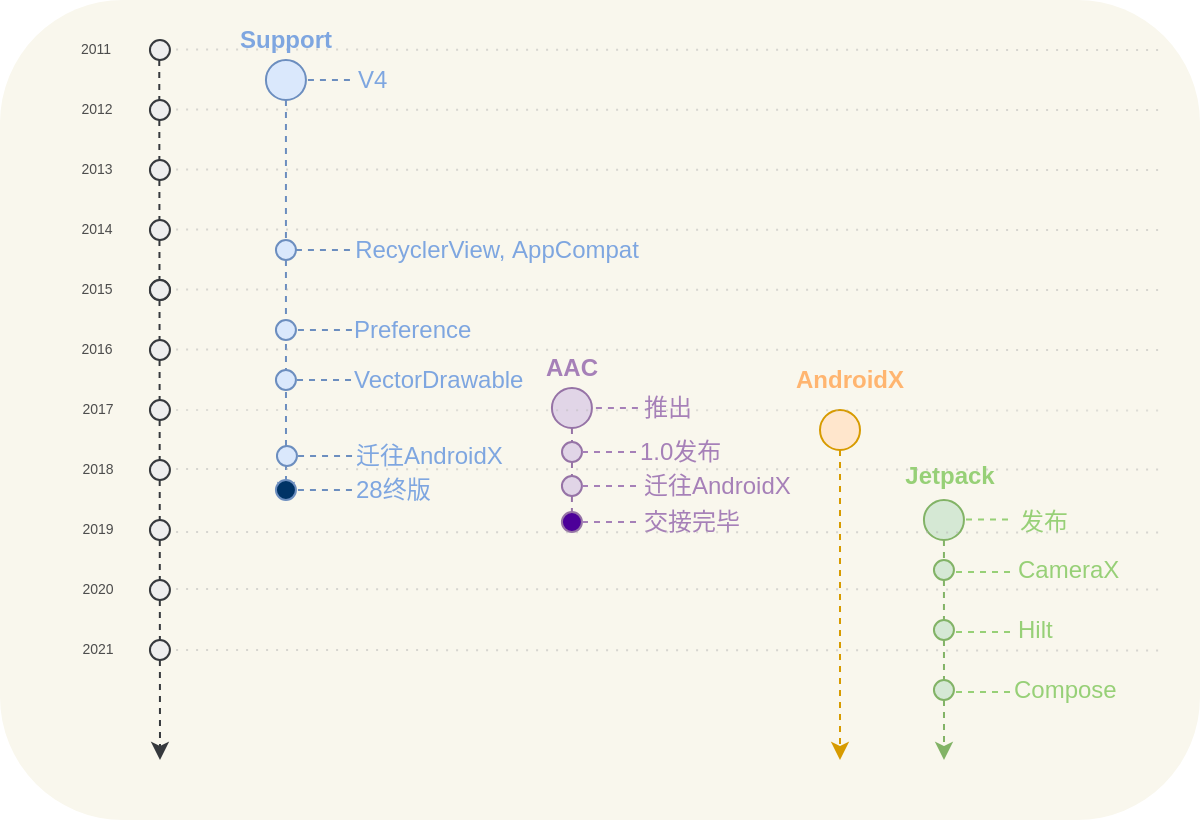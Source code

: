 <mxfile version="14.7.6" type="github">
  <diagram id="yPxyJZ8AM_hMuL3Unpa9" name="gitflow">
    <mxGraphModel dx="1107" dy="668" grid="1" gridSize="10" guides="1" tooltips="1" connect="1" arrows="1" fold="1" page="1" pageScale="1" pageWidth="850" pageHeight="1100" math="0" shadow="0">
      <root>
        <mxCell id="0" />
        <mxCell id="1" parent="0" />
        <mxCell id="y0g7jBeNHzvpbH9oNdjW-355" value="" style="rounded=1;whiteSpace=wrap;html=1;fontSize=7;fillColor=#f9f7ed;strokeColor=none;" vertex="1" parent="1">
          <mxGeometry x="140" y="380" width="600" height="410" as="geometry" />
        </mxCell>
        <mxCell id="y0g7jBeNHzvpbH9oNdjW-339" value="" style="endArrow=none;html=1;strokeWidth=1;fontSize=7;fontColor=#97D077;fillColor=#f5f5f5;strokeColor=#B3B3B3;dashed=1;dashPattern=1 4;opacity=50;" edge="1" parent="1">
          <mxGeometry width="50" height="50" relative="1" as="geometry">
            <mxPoint x="228.04" y="464.76" as="sourcePoint" />
            <mxPoint x="720" y="465" as="targetPoint" />
          </mxGeometry>
        </mxCell>
        <mxCell id="y0g7jBeNHzvpbH9oNdjW-338" value="" style="endArrow=none;html=1;strokeWidth=1;fontSize=7;fontColor=#97D077;fillColor=#f5f5f5;strokeColor=#B3B3B3;dashed=1;dashPattern=1 4;opacity=50;" edge="1" parent="1">
          <mxGeometry width="50" height="50" relative="1" as="geometry">
            <mxPoint x="228.04" y="434.76" as="sourcePoint" />
            <mxPoint x="720" y="435" as="targetPoint" />
          </mxGeometry>
        </mxCell>
        <mxCell id="y0g7jBeNHzvpbH9oNdjW-335" value="" style="endArrow=none;html=1;strokeWidth=1;fontSize=7;fontColor=#97D077;fillColor=#f5f5f5;strokeColor=#B3B3B3;dashed=1;dashPattern=1 4;textOpacity=20;opacity=50;" edge="1" parent="1">
          <mxGeometry width="50" height="50" relative="1" as="geometry">
            <mxPoint x="228.04" y="404.76" as="sourcePoint" />
            <mxPoint x="720" y="405" as="targetPoint" />
          </mxGeometry>
        </mxCell>
        <mxCell id="y0g7jBeNHzvpbH9oNdjW-306" value="" style="endArrow=none;dashed=1;html=1;fillColor=#dae8fc;strokeColor=#A680B8;" edge="1" parent="1">
          <mxGeometry width="50" height="50" relative="1" as="geometry">
            <mxPoint x="431.96" y="584" as="sourcePoint" />
            <mxPoint x="458.99" y="584" as="targetPoint" />
          </mxGeometry>
        </mxCell>
        <mxCell id="y0g7jBeNHzvpbH9oNdjW-255" value="" style="endArrow=none;dashed=1;html=1;fillColor=#dae8fc;strokeColor=#6c8ebf;" edge="1" parent="1">
          <mxGeometry width="50" height="50" relative="1" as="geometry">
            <mxPoint x="287.97" y="420" as="sourcePoint" />
            <mxPoint x="315" y="420" as="targetPoint" />
          </mxGeometry>
        </mxCell>
        <mxCell id="y0g7jBeNHzvpbH9oNdjW-177" value="" style="ellipse;whiteSpace=wrap;html=1;aspect=fixed;fillColor=#dae8fc;strokeColor=#6c8ebf;fontStyle=1;labelPosition=center;verticalLabelPosition=top;align=center;verticalAlign=bottom;fontColor=#0066CC;" vertex="1" parent="1">
          <mxGeometry x="272.97" y="410" width="20" height="20" as="geometry" />
        </mxCell>
        <mxCell id="y0g7jBeNHzvpbH9oNdjW-178" value="" style="endArrow=classic;html=1;exitX=0.5;exitY=1;exitDx=0;exitDy=0;dashed=1;fillColor=#dae8fc;strokeColor=#6c8ebf;startArrow=none;" edge="1" parent="1" source="y0g7jBeNHzvpbH9oNdjW-282">
          <mxGeometry width="50" height="50" relative="1" as="geometry">
            <mxPoint x="277.3" y="440" as="sourcePoint" />
            <mxPoint x="283" y="630" as="targetPoint" />
          </mxGeometry>
        </mxCell>
        <mxCell id="y0g7jBeNHzvpbH9oNdjW-180" value="Support" style="text;html=1;align=center;verticalAlign=middle;whiteSpace=wrap;rounded=0;fontColor=#7EA6E0;fontStyle=1" vertex="1" parent="1">
          <mxGeometry x="237.97" y="390" width="90" height="20" as="geometry" />
        </mxCell>
        <mxCell id="y0g7jBeNHzvpbH9oNdjW-181" value="" style="ellipse;whiteSpace=wrap;html=1;aspect=fixed;fillColor=#e1d5e7;strokeColor=#9673a6;fontStyle=1;labelPosition=center;verticalLabelPosition=top;align=center;verticalAlign=bottom;" vertex="1" parent="1">
          <mxGeometry x="415.96" y="574" width="20" height="20" as="geometry" />
        </mxCell>
        <mxCell id="y0g7jBeNHzvpbH9oNdjW-184" value="&lt;font color=&quot;#a680b8&quot;&gt;&lt;b&gt;AAC&lt;/b&gt;&lt;/font&gt;" style="text;html=1;align=center;verticalAlign=middle;whiteSpace=wrap;rounded=0;" vertex="1" parent="1">
          <mxGeometry x="381" y="554" width="90" height="20" as="geometry" />
        </mxCell>
        <mxCell id="y0g7jBeNHzvpbH9oNdjW-185" value="" style="ellipse;whiteSpace=wrap;html=1;aspect=fixed;fillColor=#ffe6cc;strokeColor=#d79b00;fontStyle=1;labelPosition=center;verticalLabelPosition=top;align=center;verticalAlign=bottom;" vertex="1" parent="1">
          <mxGeometry x="550" y="585" width="20" height="20" as="geometry" />
        </mxCell>
        <mxCell id="y0g7jBeNHzvpbH9oNdjW-186" value="" style="endArrow=classic;html=1;exitX=0.5;exitY=1;exitDx=0;exitDy=0;dashed=1;fillColor=#ffe6cc;strokeColor=#d79b00;" edge="1" parent="1" source="y0g7jBeNHzvpbH9oNdjW-185">
          <mxGeometry width="50" height="50" relative="1" as="geometry">
            <mxPoint x="554.33" y="465" as="sourcePoint" />
            <mxPoint x="560" y="760" as="targetPoint" />
          </mxGeometry>
        </mxCell>
        <mxCell id="y0g7jBeNHzvpbH9oNdjW-187" value="&lt;b&gt;&lt;font color=&quot;#ffb570&quot;&gt;AndroidX&lt;/font&gt;&lt;/b&gt;" style="text;html=1;align=center;verticalAlign=middle;whiteSpace=wrap;rounded=0;" vertex="1" parent="1">
          <mxGeometry x="520.04" y="560" width="90" height="20" as="geometry" />
        </mxCell>
        <mxCell id="y0g7jBeNHzvpbH9oNdjW-192" value="" style="endArrow=classic;html=1;exitX=0.5;exitY=1;exitDx=0;exitDy=0;dashed=1;fillColor=#d5e8d4;strokeColor=#82b366;startArrow=none;" edge="1" parent="1" source="y0g7jBeNHzvpbH9oNdjW-325">
          <mxGeometry width="50" height="50" relative="1" as="geometry">
            <mxPoint x="606.3" y="475" as="sourcePoint" />
            <mxPoint x="612" y="760" as="targetPoint" />
          </mxGeometry>
        </mxCell>
        <mxCell id="y0g7jBeNHzvpbH9oNdjW-193" value="&lt;font color=&quot;#97d077&quot;&gt;&lt;b&gt;Jetpack&lt;/b&gt;&lt;/font&gt;" style="text;html=1;align=center;verticalAlign=middle;whiteSpace=wrap;rounded=0;" vertex="1" parent="1">
          <mxGeometry x="570" y="608" width="90" height="20" as="geometry" />
        </mxCell>
        <mxCell id="y0g7jBeNHzvpbH9oNdjW-198" value="" style="endArrow=classic;html=1;exitX=0.5;exitY=1;exitDx=0;exitDy=0;dashed=1;fillColor=#eeeeee;strokeColor=#36393d;" edge="1" parent="1">
          <mxGeometry width="50" height="50" relative="1" as="geometry">
            <mxPoint x="219.63" y="410" as="sourcePoint" />
            <mxPoint x="220" y="760" as="targetPoint" />
          </mxGeometry>
        </mxCell>
        <mxCell id="y0g7jBeNHzvpbH9oNdjW-200" value="&lt;font&gt;2011&lt;/font&gt;" style="text;html=1;align=center;verticalAlign=middle;whiteSpace=wrap;rounded=0;fontSize=7;fontColor=#4D4D4D;" vertex="1" parent="1">
          <mxGeometry x="168" y="395" width="40" height="20" as="geometry" />
        </mxCell>
        <mxCell id="y0g7jBeNHzvpbH9oNdjW-201" value="" style="ellipse;whiteSpace=wrap;html=1;aspect=fixed;fillColor=#eeeeee;strokeColor=#36393d;fontStyle=1;labelPosition=center;verticalLabelPosition=top;align=center;verticalAlign=bottom;" vertex="1" parent="1">
          <mxGeometry x="214.97" y="430" width="10" height="10" as="geometry" />
        </mxCell>
        <mxCell id="y0g7jBeNHzvpbH9oNdjW-202" value="" style="ellipse;whiteSpace=wrap;html=1;aspect=fixed;fillColor=#eeeeee;strokeColor=#36393d;fontStyle=1;labelPosition=center;verticalLabelPosition=top;align=center;verticalAlign=bottom;" vertex="1" parent="1">
          <mxGeometry x="214.97" y="460" width="10" height="10" as="geometry" />
        </mxCell>
        <mxCell id="y0g7jBeNHzvpbH9oNdjW-203" value="" style="ellipse;whiteSpace=wrap;html=1;aspect=fixed;fillColor=#eeeeee;strokeColor=#36393d;fontStyle=1;labelPosition=center;verticalLabelPosition=top;align=center;verticalAlign=bottom;" vertex="1" parent="1">
          <mxGeometry x="214.97" y="490" width="10" height="10" as="geometry" />
        </mxCell>
        <mxCell id="y0g7jBeNHzvpbH9oNdjW-204" value="" style="ellipse;whiteSpace=wrap;html=1;aspect=fixed;fillColor=#eeeeee;strokeColor=#36393d;fontStyle=1;labelPosition=center;verticalLabelPosition=top;align=center;verticalAlign=bottom;" vertex="1" parent="1">
          <mxGeometry x="214.97" y="520" width="10" height="10" as="geometry" />
        </mxCell>
        <mxCell id="y0g7jBeNHzvpbH9oNdjW-220" value="" style="ellipse;whiteSpace=wrap;html=1;aspect=fixed;fillColor=#eeeeee;strokeColor=#36393d;fontStyle=1;labelPosition=center;verticalLabelPosition=top;align=center;verticalAlign=bottom;" vertex="1" parent="1">
          <mxGeometry x="214.97" y="520" width="10" height="10" as="geometry" />
        </mxCell>
        <mxCell id="y0g7jBeNHzvpbH9oNdjW-222" value="" style="ellipse;whiteSpace=wrap;html=1;aspect=fixed;fillColor=#eeeeee;strokeColor=#36393d;fontStyle=1;labelPosition=center;verticalLabelPosition=top;align=center;verticalAlign=bottom;" vertex="1" parent="1">
          <mxGeometry x="214.97" y="550" width="10" height="10" as="geometry" />
        </mxCell>
        <mxCell id="y0g7jBeNHzvpbH9oNdjW-223" value="" style="ellipse;whiteSpace=wrap;html=1;aspect=fixed;fillColor=#eeeeee;strokeColor=#36393d;fontStyle=1;labelPosition=center;verticalLabelPosition=top;align=center;verticalAlign=bottom;" vertex="1" parent="1">
          <mxGeometry x="214.97" y="580" width="10" height="10" as="geometry" />
        </mxCell>
        <mxCell id="y0g7jBeNHzvpbH9oNdjW-224" value="" style="ellipse;whiteSpace=wrap;html=1;aspect=fixed;fillColor=#eeeeee;strokeColor=#36393d;fontStyle=1;labelPosition=center;verticalLabelPosition=top;align=center;verticalAlign=bottom;" vertex="1" parent="1">
          <mxGeometry x="214.97" y="610" width="10" height="10" as="geometry" />
        </mxCell>
        <mxCell id="y0g7jBeNHzvpbH9oNdjW-225" value="" style="ellipse;whiteSpace=wrap;html=1;aspect=fixed;fillColor=#eeeeee;strokeColor=#36393d;fontStyle=1;labelPosition=center;verticalLabelPosition=top;align=center;verticalAlign=bottom;" vertex="1" parent="1">
          <mxGeometry x="214.97" y="640" width="10" height="10" as="geometry" />
        </mxCell>
        <mxCell id="y0g7jBeNHzvpbH9oNdjW-226" value="" style="ellipse;whiteSpace=wrap;html=1;aspect=fixed;fillColor=#eeeeee;strokeColor=#36393d;fontStyle=1;labelPosition=center;verticalLabelPosition=top;align=center;verticalAlign=bottom;" vertex="1" parent="1">
          <mxGeometry x="214.97" y="670" width="10" height="10" as="geometry" />
        </mxCell>
        <mxCell id="y0g7jBeNHzvpbH9oNdjW-227" value="" style="ellipse;whiteSpace=wrap;html=1;aspect=fixed;fillColor=#eeeeee;strokeColor=#36393d;fontStyle=1;labelPosition=center;verticalLabelPosition=top;align=center;verticalAlign=bottom;" vertex="1" parent="1">
          <mxGeometry x="214.97" y="700" width="10" height="10" as="geometry" />
        </mxCell>
        <mxCell id="y0g7jBeNHzvpbH9oNdjW-230" value="2012" style="text;html=1;align=center;verticalAlign=middle;whiteSpace=wrap;rounded=0;fontSize=7;fontColor=#4D4D4D;" vertex="1" parent="1">
          <mxGeometry x="168" y="425" width="40.97" height="20" as="geometry" />
        </mxCell>
        <mxCell id="y0g7jBeNHzvpbH9oNdjW-231" value="2013" style="text;html=1;align=center;verticalAlign=middle;whiteSpace=wrap;rounded=0;fontSize=7;fontColor=#4D4D4D;" vertex="1" parent="1">
          <mxGeometry x="168" y="455" width="40.97" height="20" as="geometry" />
        </mxCell>
        <mxCell id="y0g7jBeNHzvpbH9oNdjW-232" value="2014" style="text;html=1;align=center;verticalAlign=middle;whiteSpace=wrap;rounded=0;fontSize=7;fontColor=#4D4D4D;" vertex="1" parent="1">
          <mxGeometry x="168" y="485" width="40.97" height="20" as="geometry" />
        </mxCell>
        <mxCell id="y0g7jBeNHzvpbH9oNdjW-234" value="2015" style="text;html=1;align=center;verticalAlign=middle;whiteSpace=wrap;rounded=0;fontSize=7;fontColor=#4D4D4D;" vertex="1" parent="1">
          <mxGeometry x="168" y="515" width="40.97" height="20" as="geometry" />
        </mxCell>
        <mxCell id="y0g7jBeNHzvpbH9oNdjW-240" value="2016" style="text;html=1;align=center;verticalAlign=middle;whiteSpace=wrap;rounded=0;fontSize=7;fontColor=#4D4D4D;" vertex="1" parent="1">
          <mxGeometry x="168" y="545" width="40.97" height="20" as="geometry" />
        </mxCell>
        <mxCell id="y0g7jBeNHzvpbH9oNdjW-241" value="2017" style="text;html=1;align=center;verticalAlign=middle;whiteSpace=wrap;rounded=0;fontSize=7;fontColor=#4D4D4D;" vertex="1" parent="1">
          <mxGeometry x="168" y="575" width="41.94" height="20" as="geometry" />
        </mxCell>
        <mxCell id="y0g7jBeNHzvpbH9oNdjW-242" value="2018" style="text;html=1;align=center;verticalAlign=middle;whiteSpace=wrap;rounded=0;fontSize=7;fontColor=#4D4D4D;" vertex="1" parent="1">
          <mxGeometry x="168" y="605" width="41.94" height="20" as="geometry" />
        </mxCell>
        <mxCell id="y0g7jBeNHzvpbH9oNdjW-243" value="2019" style="text;html=1;align=center;verticalAlign=middle;whiteSpace=wrap;rounded=0;fontSize=7;fontColor=#4D4D4D;" vertex="1" parent="1">
          <mxGeometry x="168" y="635" width="41.94" height="20" as="geometry" />
        </mxCell>
        <mxCell id="y0g7jBeNHzvpbH9oNdjW-244" value="2020" style="text;html=1;align=center;verticalAlign=middle;whiteSpace=wrap;rounded=0;fontSize=7;fontColor=#4D4D4D;" vertex="1" parent="1">
          <mxGeometry x="168" y="665" width="41.94" height="20" as="geometry" />
        </mxCell>
        <mxCell id="y0g7jBeNHzvpbH9oNdjW-245" value="2021" style="text;html=1;align=center;verticalAlign=middle;whiteSpace=wrap;rounded=0;fontSize=7;fontColor=#4D4D4D;" vertex="1" parent="1">
          <mxGeometry x="168" y="695" width="41.94" height="20" as="geometry" />
        </mxCell>
        <mxCell id="y0g7jBeNHzvpbH9oNdjW-246" value="" style="ellipse;whiteSpace=wrap;html=1;aspect=fixed;fillColor=#eeeeee;strokeColor=#36393d;fontStyle=1;labelPosition=center;verticalLabelPosition=top;align=center;verticalAlign=bottom;" vertex="1" parent="1">
          <mxGeometry x="214.97" y="400" width="10" height="10" as="geometry" />
        </mxCell>
        <mxCell id="y0g7jBeNHzvpbH9oNdjW-273" value="" style="ellipse;whiteSpace=wrap;html=1;aspect=fixed;fillColor=#dae8fc;strokeColor=#6c8ebf;fontStyle=1;labelPosition=center;verticalLabelPosition=top;align=center;verticalAlign=bottom;fontColor=#0066CC;" vertex="1" parent="1">
          <mxGeometry x="277.97" y="565" width="10" height="10" as="geometry" />
        </mxCell>
        <mxCell id="y0g7jBeNHzvpbH9oNdjW-275" value="&lt;font color=&quot;#7ea6e0&quot;&gt;V4&lt;/font&gt;" style="text;html=1;align=left;verticalAlign=middle;whiteSpace=wrap;rounded=0;" vertex="1" parent="1">
          <mxGeometry x="317.05" y="410" width="39.94" height="20" as="geometry" />
        </mxCell>
        <mxCell id="y0g7jBeNHzvpbH9oNdjW-281" value="" style="ellipse;whiteSpace=wrap;html=1;aspect=fixed;fillColor=#dae8fc;strokeColor=#6c8ebf;fontStyle=1;labelPosition=center;verticalLabelPosition=top;align=center;verticalAlign=bottom;fontColor=#0066CC;" vertex="1" parent="1">
          <mxGeometry x="277.97" y="540" width="10" height="10" as="geometry" />
        </mxCell>
        <mxCell id="y0g7jBeNHzvpbH9oNdjW-282" value="" style="ellipse;whiteSpace=wrap;html=1;aspect=fixed;fillColor=#dae8fc;strokeColor=#6c8ebf;fontStyle=1;labelPosition=center;verticalLabelPosition=top;align=center;verticalAlign=bottom;fontColor=#0066CC;" vertex="1" parent="1">
          <mxGeometry x="277.97" y="500" width="10" height="10" as="geometry" />
        </mxCell>
        <mxCell id="y0g7jBeNHzvpbH9oNdjW-284" value="" style="endArrow=none;html=1;exitX=0.5;exitY=1;exitDx=0;exitDy=0;dashed=1;fillColor=#dae8fc;strokeColor=#6c8ebf;" edge="1" parent="1" source="y0g7jBeNHzvpbH9oNdjW-177" target="y0g7jBeNHzvpbH9oNdjW-282">
          <mxGeometry width="50" height="50" relative="1" as="geometry">
            <mxPoint x="282.97" y="420" as="sourcePoint" />
            <mxPoint x="283" y="630" as="targetPoint" />
          </mxGeometry>
        </mxCell>
        <mxCell id="y0g7jBeNHzvpbH9oNdjW-285" value="" style="ellipse;whiteSpace=wrap;html=1;aspect=fixed;strokeColor=#6c8ebf;fontStyle=1;labelPosition=center;verticalLabelPosition=top;align=center;verticalAlign=bottom;fontColor=#0066CC;fillColor=#003366;" vertex="1" parent="1">
          <mxGeometry x="277.97" y="620" width="10" height="10" as="geometry" />
        </mxCell>
        <mxCell id="y0g7jBeNHzvpbH9oNdjW-287" value="" style="endArrow=none;dashed=1;html=1;fillColor=#dae8fc;strokeColor=#6c8ebf;" edge="1" parent="1">
          <mxGeometry width="50" height="50" relative="1" as="geometry">
            <mxPoint x="287.97" y="505" as="sourcePoint" />
            <mxPoint x="315" y="505" as="targetPoint" />
          </mxGeometry>
        </mxCell>
        <mxCell id="y0g7jBeNHzvpbH9oNdjW-288" value="&lt;div style=&quot;text-align: left&quot;&gt;&lt;span style=&quot;color: rgb(126 , 166 , 224)&quot;&gt;RecyclerView,&amp;nbsp;&lt;/span&gt;&lt;span style=&quot;color: rgb(126 , 166 , 224)&quot;&gt;AppCompat&lt;/span&gt;&lt;/div&gt;" style="text;html=1;align=center;verticalAlign=middle;whiteSpace=wrap;rounded=0;" vertex="1" parent="1">
          <mxGeometry x="310.47" y="495" width="156.53" height="20" as="geometry" />
        </mxCell>
        <mxCell id="y0g7jBeNHzvpbH9oNdjW-289" value="" style="endArrow=none;dashed=1;html=1;fillColor=#dae8fc;strokeColor=#6c8ebf;" edge="1" parent="1">
          <mxGeometry width="50" height="50" relative="1" as="geometry">
            <mxPoint x="288.97" y="545" as="sourcePoint" />
            <mxPoint x="316" y="545" as="targetPoint" />
          </mxGeometry>
        </mxCell>
        <mxCell id="y0g7jBeNHzvpbH9oNdjW-290" value="&lt;font color=&quot;#7ea6e0&quot;&gt;Preference&lt;/font&gt;" style="text;html=1;align=left;verticalAlign=middle;whiteSpace=wrap;rounded=0;" vertex="1" parent="1">
          <mxGeometry x="315" y="535" width="73" height="20" as="geometry" />
        </mxCell>
        <mxCell id="y0g7jBeNHzvpbH9oNdjW-293" value="" style="endArrow=none;dashed=1;html=1;fillColor=#dae8fc;strokeColor=#6c8ebf;" edge="1" parent="1">
          <mxGeometry width="50" height="50" relative="1" as="geometry">
            <mxPoint x="288.51" y="570" as="sourcePoint" />
            <mxPoint x="316" y="570" as="targetPoint" />
          </mxGeometry>
        </mxCell>
        <mxCell id="y0g7jBeNHzvpbH9oNdjW-294" value="&lt;font color=&quot;#7ea6e0&quot;&gt;VectorDrawable&lt;/font&gt;" style="text;html=1;align=left;verticalAlign=middle;whiteSpace=wrap;rounded=0;" vertex="1" parent="1">
          <mxGeometry x="315" y="560" width="94.46" height="20" as="geometry" />
        </mxCell>
        <mxCell id="y0g7jBeNHzvpbH9oNdjW-295" value="" style="endArrow=none;dashed=1;html=1;fillColor=#dae8fc;strokeColor=#6c8ebf;" edge="1" parent="1">
          <mxGeometry width="50" height="50" relative="1" as="geometry">
            <mxPoint x="288.97" y="625" as="sourcePoint" />
            <mxPoint x="316" y="625" as="targetPoint" />
          </mxGeometry>
        </mxCell>
        <mxCell id="y0g7jBeNHzvpbH9oNdjW-296" value="&lt;font color=&quot;#7ea6e0&quot;&gt;28终版&lt;/font&gt;" style="text;html=1;align=left;verticalAlign=middle;whiteSpace=wrap;rounded=0;" vertex="1" parent="1">
          <mxGeometry x="316" y="615" width="50.03" height="20" as="geometry" />
        </mxCell>
        <mxCell id="y0g7jBeNHzvpbH9oNdjW-302" value="" style="ellipse;whiteSpace=wrap;html=1;aspect=fixed;fillColor=#e1d5e7;strokeColor=#9673a6;fontStyle=1;labelPosition=center;verticalLabelPosition=top;align=center;verticalAlign=bottom;" vertex="1" parent="1">
          <mxGeometry x="420.96" y="618" width="10" height="10" as="geometry" />
        </mxCell>
        <mxCell id="y0g7jBeNHzvpbH9oNdjW-303" value="" style="endArrow=none;html=1;exitX=0.5;exitY=1;exitDx=0;exitDy=0;dashed=1;fillColor=#e1d5e7;strokeColor=#9673a6;startArrow=none;" edge="1" parent="1" source="y0g7jBeNHzvpbH9oNdjW-300" target="y0g7jBeNHzvpbH9oNdjW-302">
          <mxGeometry width="50" height="50" relative="1" as="geometry">
            <mxPoint x="425.98" y="541" as="sourcePoint" />
            <mxPoint x="426.01" y="681" as="targetPoint" />
          </mxGeometry>
        </mxCell>
        <mxCell id="y0g7jBeNHzvpbH9oNdjW-300" value="" style="ellipse;whiteSpace=wrap;html=1;aspect=fixed;fillColor=#e1d5e7;strokeColor=#9673a6;fontStyle=1;labelPosition=center;verticalLabelPosition=top;align=center;verticalAlign=bottom;" vertex="1" parent="1">
          <mxGeometry x="421" y="601" width="10" height="10" as="geometry" />
        </mxCell>
        <mxCell id="y0g7jBeNHzvpbH9oNdjW-304" value="" style="endArrow=none;html=1;exitX=0.5;exitY=1;exitDx=0;exitDy=0;dashed=1;fillColor=#e1d5e7;strokeColor=#9673a6;" edge="1" parent="1" source="y0g7jBeNHzvpbH9oNdjW-181" target="y0g7jBeNHzvpbH9oNdjW-300">
          <mxGeometry width="50" height="50" relative="1" as="geometry">
            <mxPoint x="425.96" y="594" as="sourcePoint" />
            <mxPoint x="426" y="641" as="targetPoint" />
          </mxGeometry>
        </mxCell>
        <mxCell id="y0g7jBeNHzvpbH9oNdjW-301" value="" style="ellipse;whiteSpace=wrap;html=1;aspect=fixed;strokeColor=#9673a6;fontStyle=1;labelPosition=center;verticalLabelPosition=top;align=center;verticalAlign=bottom;fillColor=#4C0099;" vertex="1" parent="1">
          <mxGeometry x="420.96" y="636" width="10" height="10" as="geometry" />
        </mxCell>
        <mxCell id="y0g7jBeNHzvpbH9oNdjW-305" value="" style="endArrow=none;html=1;exitX=0.5;exitY=1;exitDx=0;exitDy=0;dashed=1;fillColor=#e1d5e7;strokeColor=#9673a6;startArrow=none;" edge="1" parent="1" source="y0g7jBeNHzvpbH9oNdjW-302" target="y0g7jBeNHzvpbH9oNdjW-301">
          <mxGeometry width="50" height="50" relative="1" as="geometry">
            <mxPoint x="425.96" y="626.0" as="sourcePoint" />
            <mxPoint x="426.01" y="681" as="targetPoint" />
          </mxGeometry>
        </mxCell>
        <mxCell id="y0g7jBeNHzvpbH9oNdjW-307" value="&lt;font color=&quot;#a680b8&quot;&gt;推出&lt;/font&gt;" style="text;html=1;align=left;verticalAlign=middle;whiteSpace=wrap;rounded=0;" vertex="1" parent="1">
          <mxGeometry x="460.04" y="574" width="60" height="20" as="geometry" />
        </mxCell>
        <mxCell id="y0g7jBeNHzvpbH9oNdjW-308" value="" style="endArrow=none;dashed=1;html=1;fillColor=#dae8fc;strokeColor=#A680B8;" edge="1" parent="1">
          <mxGeometry width="50" height="50" relative="1" as="geometry">
            <mxPoint x="431.0" y="606" as="sourcePoint" />
            <mxPoint x="458.03" y="606" as="targetPoint" />
          </mxGeometry>
        </mxCell>
        <mxCell id="y0g7jBeNHzvpbH9oNdjW-309" value="&lt;font color=&quot;#a680b8&quot;&gt;1.0发布&lt;/font&gt;" style="text;html=1;align=left;verticalAlign=middle;whiteSpace=wrap;rounded=0;" vertex="1" parent="1">
          <mxGeometry x="458.04" y="596" width="74.96" height="20" as="geometry" />
        </mxCell>
        <mxCell id="y0g7jBeNHzvpbH9oNdjW-310" value="" style="endArrow=none;dashed=1;html=1;fillColor=#dae8fc;strokeColor=#A680B8;" edge="1" parent="1">
          <mxGeometry width="50" height="50" relative="1" as="geometry">
            <mxPoint x="431" y="623.0" as="sourcePoint" />
            <mxPoint x="458.03" y="623.0" as="targetPoint" />
          </mxGeometry>
        </mxCell>
        <mxCell id="y0g7jBeNHzvpbH9oNdjW-311" value="&lt;font color=&quot;#a680b8&quot;&gt;迁往AndroidX&lt;/font&gt;" style="text;html=1;align=left;verticalAlign=middle;whiteSpace=wrap;rounded=0;" vertex="1" parent="1">
          <mxGeometry x="459.52" y="613" width="104.96" height="20" as="geometry" />
        </mxCell>
        <mxCell id="y0g7jBeNHzvpbH9oNdjW-312" value="" style="endArrow=none;dashed=1;html=1;fillColor=#dae8fc;strokeColor=#A680B8;" edge="1" parent="1">
          <mxGeometry width="50" height="50" relative="1" as="geometry">
            <mxPoint x="431" y="641.0" as="sourcePoint" />
            <mxPoint x="458.03" y="641.0" as="targetPoint" />
          </mxGeometry>
        </mxCell>
        <mxCell id="y0g7jBeNHzvpbH9oNdjW-313" value="&lt;font color=&quot;#a680b8&quot;&gt;交接完毕&lt;/font&gt;" style="text;html=1;align=left;verticalAlign=middle;whiteSpace=wrap;rounded=0;" vertex="1" parent="1">
          <mxGeometry x="460.04" y="631" width="84.96" height="20" as="geometry" />
        </mxCell>
        <mxCell id="y0g7jBeNHzvpbH9oNdjW-315" value="&lt;font&gt;发布&lt;/font&gt;" style="text;html=1;align=left;verticalAlign=middle;whiteSpace=wrap;rounded=0;fontColor=#97D077;" vertex="1" parent="1">
          <mxGeometry x="648.04" y="631" width="74.96" height="20" as="geometry" />
        </mxCell>
        <mxCell id="y0g7jBeNHzvpbH9oNdjW-316" value="" style="endArrow=none;dashed=1;html=1;fillColor=#dae8fc;strokeColor=#97D077;" edge="1" parent="1">
          <mxGeometry width="50" height="50" relative="1" as="geometry">
            <mxPoint x="618" y="666.0" as="sourcePoint" />
            <mxPoint x="645.03" y="666.0" as="targetPoint" />
          </mxGeometry>
        </mxCell>
        <mxCell id="y0g7jBeNHzvpbH9oNdjW-319" value="&lt;font&gt;CameraX&lt;/font&gt;" style="text;html=1;align=left;verticalAlign=middle;whiteSpace=wrap;rounded=0;fontColor=#97D077;" vertex="1" parent="1">
          <mxGeometry x="647.04" y="655" width="74.96" height="20" as="geometry" />
        </mxCell>
        <mxCell id="y0g7jBeNHzvpbH9oNdjW-325" value="" style="ellipse;whiteSpace=wrap;html=1;aspect=fixed;fillColor=#d5e8d4;strokeColor=#82b366;fontStyle=1;labelPosition=center;verticalLabelPosition=top;align=center;verticalAlign=bottom;" vertex="1" parent="1">
          <mxGeometry x="606.97" y="660" width="10" height="10" as="geometry" />
        </mxCell>
        <mxCell id="y0g7jBeNHzvpbH9oNdjW-326" value="" style="endArrow=none;html=1;exitX=0.5;exitY=1;exitDx=0;exitDy=0;dashed=1;fillColor=#d5e8d4;strokeColor=#82b366;" edge="1" parent="1" source="y0g7jBeNHzvpbH9oNdjW-191" target="y0g7jBeNHzvpbH9oNdjW-325">
          <mxGeometry width="50" height="50" relative="1" as="geometry">
            <mxPoint x="611.97" y="650" as="sourcePoint" />
            <mxPoint x="612" y="781" as="targetPoint" />
          </mxGeometry>
        </mxCell>
        <mxCell id="y0g7jBeNHzvpbH9oNdjW-327" value="" style="endArrow=none;dashed=1;html=1;fillColor=#dae8fc;strokeColor=#97D077;" edge="1" parent="1">
          <mxGeometry width="50" height="50" relative="1" as="geometry">
            <mxPoint x="618" y="696" as="sourcePoint" />
            <mxPoint x="645.03" y="696" as="targetPoint" />
          </mxGeometry>
        </mxCell>
        <mxCell id="y0g7jBeNHzvpbH9oNdjW-328" value="&lt;font&gt;Hilt&lt;/font&gt;" style="text;html=1;align=left;verticalAlign=middle;whiteSpace=wrap;rounded=0;fontColor=#97D077;" vertex="1" parent="1">
          <mxGeometry x="647.04" y="685" width="74.96" height="20" as="geometry" />
        </mxCell>
        <mxCell id="y0g7jBeNHzvpbH9oNdjW-329" value="" style="ellipse;whiteSpace=wrap;html=1;aspect=fixed;fillColor=#d5e8d4;strokeColor=#82b366;fontStyle=1;labelPosition=center;verticalLabelPosition=top;align=center;verticalAlign=bottom;" vertex="1" parent="1">
          <mxGeometry x="606.97" y="690" width="10" height="10" as="geometry" />
        </mxCell>
        <mxCell id="y0g7jBeNHzvpbH9oNdjW-330" value="" style="endArrow=none;dashed=1;html=1;fillColor=#dae8fc;strokeColor=#97D077;" edge="1" parent="1">
          <mxGeometry width="50" height="50" relative="1" as="geometry">
            <mxPoint x="618" y="726" as="sourcePoint" />
            <mxPoint x="645.03" y="726" as="targetPoint" />
          </mxGeometry>
        </mxCell>
        <mxCell id="y0g7jBeNHzvpbH9oNdjW-331" value="&lt;font&gt;Compose&lt;/font&gt;" style="text;html=1;align=left;verticalAlign=middle;whiteSpace=wrap;rounded=0;fontColor=#97D077;" vertex="1" parent="1">
          <mxGeometry x="645.04" y="715" width="74.96" height="20" as="geometry" />
        </mxCell>
        <mxCell id="y0g7jBeNHzvpbH9oNdjW-332" value="" style="ellipse;whiteSpace=wrap;html=1;aspect=fixed;fillColor=#d5e8d4;strokeColor=#82b366;fontStyle=1;labelPosition=center;verticalLabelPosition=top;align=center;verticalAlign=bottom;" vertex="1" parent="1">
          <mxGeometry x="606.97" y="720" width="10" height="10" as="geometry" />
        </mxCell>
        <mxCell id="y0g7jBeNHzvpbH9oNdjW-334" value="" style="endArrow=none;dashed=1;html=1;fillColor=#dae8fc;strokeColor=#97D077;" edge="1" parent="1">
          <mxGeometry width="50" height="50" relative="1" as="geometry">
            <mxPoint x="617" y="639.76" as="sourcePoint" />
            <mxPoint x="644.03" y="639.76" as="targetPoint" />
          </mxGeometry>
        </mxCell>
        <mxCell id="y0g7jBeNHzvpbH9oNdjW-191" value="" style="ellipse;whiteSpace=wrap;html=1;aspect=fixed;fillColor=#d5e8d4;strokeColor=#82b366;fontStyle=1;labelPosition=center;verticalLabelPosition=top;align=center;verticalAlign=bottom;" vertex="1" parent="1">
          <mxGeometry x="601.97" y="630" width="20" height="20" as="geometry" />
        </mxCell>
        <mxCell id="y0g7jBeNHzvpbH9oNdjW-340" value="" style="endArrow=none;html=1;strokeWidth=1;fontSize=7;fontColor=#97D077;fillColor=#f5f5f5;strokeColor=#B3B3B3;dashed=1;dashPattern=1 4;opacity=50;" edge="1" parent="1">
          <mxGeometry width="50" height="50" relative="1" as="geometry">
            <mxPoint x="228.04" y="494.76" as="sourcePoint" />
            <mxPoint x="720" y="495" as="targetPoint" />
          </mxGeometry>
        </mxCell>
        <mxCell id="y0g7jBeNHzvpbH9oNdjW-341" value="" style="endArrow=none;html=1;strokeWidth=1;fontSize=7;fontColor=#97D077;fillColor=#f5f5f5;strokeColor=#B3B3B3;dashed=1;dashPattern=1 4;opacity=50;" edge="1" parent="1">
          <mxGeometry width="50" height="50" relative="1" as="geometry">
            <mxPoint x="228.04" y="524.76" as="sourcePoint" />
            <mxPoint x="720" y="525" as="targetPoint" />
          </mxGeometry>
        </mxCell>
        <mxCell id="y0g7jBeNHzvpbH9oNdjW-342" value="" style="endArrow=none;html=1;strokeWidth=1;fontSize=7;fontColor=#97D077;fillColor=#f5f5f5;strokeColor=#B3B3B3;dashed=1;dashPattern=1 4;opacity=50;" edge="1" parent="1">
          <mxGeometry width="50" height="50" relative="1" as="geometry">
            <mxPoint x="228.04" y="554.76" as="sourcePoint" />
            <mxPoint x="720" y="555" as="targetPoint" />
          </mxGeometry>
        </mxCell>
        <mxCell id="y0g7jBeNHzvpbH9oNdjW-343" value="" style="endArrow=none;html=1;strokeWidth=1;fontSize=7;fontColor=#97D077;fillColor=#f5f5f5;strokeColor=#B3B3B3;dashed=1;dashPattern=1 4;opacity=40;" edge="1" parent="1">
          <mxGeometry width="50" height="50" relative="1" as="geometry">
            <mxPoint x="228.04" y="585" as="sourcePoint" />
            <mxPoint x="720" y="585.24" as="targetPoint" />
          </mxGeometry>
        </mxCell>
        <mxCell id="y0g7jBeNHzvpbH9oNdjW-344" value="" style="endArrow=none;html=1;strokeWidth=1;fontSize=7;fontColor=#97D077;fillColor=#f5f5f5;strokeColor=#B3B3B3;dashed=1;dashPattern=1 4;opacity=50;" edge="1" parent="1">
          <mxGeometry width="50" height="50" relative="1" as="geometry">
            <mxPoint x="228.04" y="614.52" as="sourcePoint" />
            <mxPoint x="720" y="614.76" as="targetPoint" />
          </mxGeometry>
        </mxCell>
        <mxCell id="y0g7jBeNHzvpbH9oNdjW-345" value="" style="endArrow=none;html=1;strokeWidth=1;fontSize=7;fontColor=#97D077;fillColor=#f5f5f5;strokeColor=#B3B3B3;dashed=1;dashPattern=1 4;opacity=50;" edge="1" parent="1">
          <mxGeometry width="50" height="50" relative="1" as="geometry">
            <mxPoint x="228.04" y="646" as="sourcePoint" />
            <mxPoint x="720" y="646.24" as="targetPoint" />
          </mxGeometry>
        </mxCell>
        <mxCell id="y0g7jBeNHzvpbH9oNdjW-346" value="" style="endArrow=none;html=1;strokeWidth=1;fontSize=7;fontColor=#97D077;fillColor=#f5f5f5;strokeColor=#B3B3B3;dashed=1;dashPattern=1 4;opacity=50;" edge="1" parent="1">
          <mxGeometry width="50" height="50" relative="1" as="geometry">
            <mxPoint x="228.04" y="674.52" as="sourcePoint" />
            <mxPoint x="720" y="674.76" as="targetPoint" />
          </mxGeometry>
        </mxCell>
        <mxCell id="y0g7jBeNHzvpbH9oNdjW-347" value="" style="endArrow=none;html=1;strokeWidth=1;fontSize=7;fontColor=#97D077;fillColor=#f5f5f5;strokeColor=#B3B3B3;dashed=1;dashPattern=1 4;opacity=50;" edge="1" parent="1">
          <mxGeometry width="50" height="50" relative="1" as="geometry">
            <mxPoint x="228.04" y="705" as="sourcePoint" />
            <mxPoint x="720" y="705.24" as="targetPoint" />
          </mxGeometry>
        </mxCell>
        <mxCell id="y0g7jBeNHzvpbH9oNdjW-358" value="" style="ellipse;whiteSpace=wrap;html=1;aspect=fixed;fillColor=#dae8fc;strokeColor=#6c8ebf;fontStyle=1;labelPosition=center;verticalLabelPosition=top;align=center;verticalAlign=bottom;fontColor=#0066CC;" vertex="1" parent="1">
          <mxGeometry x="278.48" y="603" width="10" height="10" as="geometry" />
        </mxCell>
        <mxCell id="y0g7jBeNHzvpbH9oNdjW-359" value="" style="endArrow=none;dashed=1;html=1;fillColor=#dae8fc;strokeColor=#6c8ebf;" edge="1" parent="1">
          <mxGeometry width="50" height="50" relative="1" as="geometry">
            <mxPoint x="289.02" y="608" as="sourcePoint" />
            <mxPoint x="316.51" y="608" as="targetPoint" />
          </mxGeometry>
        </mxCell>
        <mxCell id="y0g7jBeNHzvpbH9oNdjW-360" value="&lt;font color=&quot;#7ea6e0&quot;&gt;迁往AndroidX&lt;/font&gt;" style="text;html=1;align=left;verticalAlign=middle;whiteSpace=wrap;rounded=0;" vertex="1" parent="1">
          <mxGeometry x="315.51" y="598" width="94.46" height="20" as="geometry" />
        </mxCell>
      </root>
    </mxGraphModel>
  </diagram>
</mxfile>
